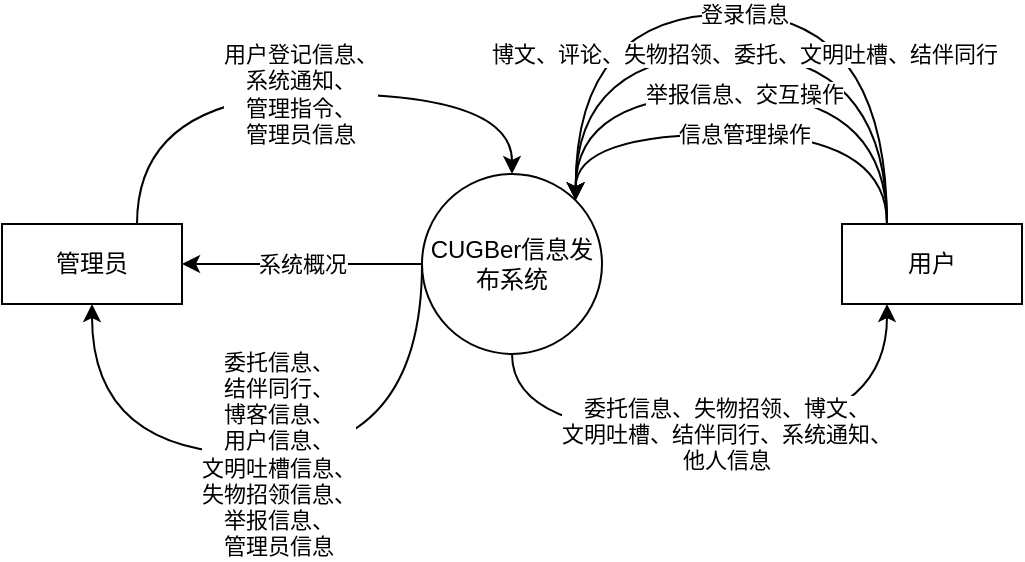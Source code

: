 <mxfile version="13.7.3" type="device"><diagram id="AYl8b-_wIA58xcmiy0Dp" name="第 1 页"><mxGraphModel dx="515" dy="615" grid="1" gridSize="10" guides="1" tooltips="1" connect="1" arrows="1" fold="1" page="1" pageScale="1" pageWidth="827" pageHeight="1169" math="0" shadow="0"><root><mxCell id="0"/><mxCell id="1" parent="0"/><mxCell id="agjtQ_p_n2rKyqkBIoSb-18" value="委托信息、&lt;br&gt;结伴同行、&lt;br&gt;博客信息、&lt;br&gt;用户信息、&lt;br&gt;文明吐槽信息、&lt;br&gt;失物招领信息、&lt;br&gt;举报信息、&lt;br&gt;管理员信息" style="edgeStyle=orthogonalEdgeStyle;curved=1;rounded=0;orthogonalLoop=1;jettySize=auto;html=1;exitX=0;exitY=0.5;exitDx=0;exitDy=0;entryX=0.5;entryY=1;entryDx=0;entryDy=0;" parent="1" source="agjtQ_p_n2rKyqkBIoSb-1" target="agjtQ_p_n2rKyqkBIoSb-3" edge="1"><mxGeometry relative="1" as="geometry"><Array as="points"><mxPoint x="330" y="340"/><mxPoint x="165" y="340"/></Array></mxGeometry></mxCell><mxCell id="agjtQ_p_n2rKyqkBIoSb-38" value="委托信息、失物招领、博文、&lt;br&gt;文明吐槽、结伴同行、系统通知、&lt;br&gt;他人信息" style="edgeStyle=orthogonalEdgeStyle;curved=1;rounded=0;orthogonalLoop=1;jettySize=auto;html=1;exitX=0.5;exitY=1;exitDx=0;exitDy=0;entryX=0.25;entryY=1;entryDx=0;entryDy=0;" parent="1" source="agjtQ_p_n2rKyqkBIoSb-1" target="agjtQ_p_n2rKyqkBIoSb-4" edge="1"><mxGeometry relative="1" as="geometry"><Array as="points"><mxPoint x="375" y="330"/><mxPoint x="563" y="330"/></Array></mxGeometry></mxCell><mxCell id="agjtQ_p_n2rKyqkBIoSb-40" value="系统概况" style="edgeStyle=orthogonalEdgeStyle;curved=1;rounded=0;orthogonalLoop=1;jettySize=auto;html=1;exitX=0;exitY=0.5;exitDx=0;exitDy=0;entryX=1;entryY=0.5;entryDx=0;entryDy=0;" parent="1" source="agjtQ_p_n2rKyqkBIoSb-1" target="agjtQ_p_n2rKyqkBIoSb-3" edge="1"><mxGeometry relative="1" as="geometry"/></mxCell><mxCell id="agjtQ_p_n2rKyqkBIoSb-1" value="CUGBer信息发布系统" style="ellipse;whiteSpace=wrap;html=1;" parent="1" vertex="1"><mxGeometry x="330" y="200" width="90" height="90" as="geometry"/></mxCell><mxCell id="agjtQ_p_n2rKyqkBIoSb-10" value="用户登记信息、&lt;br&gt;系统通知、&lt;br&gt;管理指令、&lt;br&gt;管理员信息" style="edgeStyle=orthogonalEdgeStyle;curved=1;rounded=0;orthogonalLoop=1;jettySize=auto;html=1;exitX=0.75;exitY=0;exitDx=0;exitDy=0;entryX=0.5;entryY=0;entryDx=0;entryDy=0;" parent="1" source="agjtQ_p_n2rKyqkBIoSb-3" target="agjtQ_p_n2rKyqkBIoSb-1" edge="1"><mxGeometry relative="1" as="geometry"><Array as="points"><mxPoint x="188" y="160"/><mxPoint x="375" y="160"/></Array></mxGeometry></mxCell><mxCell id="agjtQ_p_n2rKyqkBIoSb-3" value="管理员" style="rounded=0;whiteSpace=wrap;html=1;" parent="1" vertex="1"><mxGeometry x="120" y="225" width="90" height="40" as="geometry"/></mxCell><mxCell id="agjtQ_p_n2rKyqkBIoSb-30" value="登录信息" style="edgeStyle=orthogonalEdgeStyle;curved=1;rounded=0;orthogonalLoop=1;jettySize=auto;html=1;exitX=0.25;exitY=0;exitDx=0;exitDy=0;entryX=1;entryY=0;entryDx=0;entryDy=0;" parent="1" source="agjtQ_p_n2rKyqkBIoSb-4" target="agjtQ_p_n2rKyqkBIoSb-1" edge="1"><mxGeometry relative="1" as="geometry"><Array as="points"><mxPoint x="563" y="120"/><mxPoint x="407" y="120"/></Array></mxGeometry></mxCell><mxCell id="agjtQ_p_n2rKyqkBIoSb-31" value="博文、评论、失物招领、委托、文明吐槽、结伴同行" style="edgeStyle=orthogonalEdgeStyle;curved=1;rounded=0;orthogonalLoop=1;jettySize=auto;html=1;exitX=0.25;exitY=0;exitDx=0;exitDy=0;entryX=1;entryY=0;entryDx=0;entryDy=0;" parent="1" source="agjtQ_p_n2rKyqkBIoSb-4" target="agjtQ_p_n2rKyqkBIoSb-1" edge="1"><mxGeometry relative="1" as="geometry"><Array as="points"><mxPoint x="563" y="140"/><mxPoint x="407" y="140"/></Array></mxGeometry></mxCell><mxCell id="agjtQ_p_n2rKyqkBIoSb-32" value="举报信息、交互操作" style="edgeStyle=orthogonalEdgeStyle;curved=1;rounded=0;orthogonalLoop=1;jettySize=auto;html=1;exitX=0.25;exitY=0;exitDx=0;exitDy=0;entryX=1;entryY=0;entryDx=0;entryDy=0;" parent="1" source="agjtQ_p_n2rKyqkBIoSb-4" target="agjtQ_p_n2rKyqkBIoSb-1" edge="1"><mxGeometry relative="1" as="geometry"><Array as="points"><mxPoint x="563" y="160"/><mxPoint x="407" y="160"/></Array></mxGeometry></mxCell><mxCell id="agjtQ_p_n2rKyqkBIoSb-33" value="信息管理操作" style="edgeStyle=orthogonalEdgeStyle;curved=1;rounded=0;orthogonalLoop=1;jettySize=auto;html=1;exitX=0.25;exitY=0;exitDx=0;exitDy=0;entryX=1;entryY=0;entryDx=0;entryDy=0;" parent="1" source="agjtQ_p_n2rKyqkBIoSb-4" target="agjtQ_p_n2rKyqkBIoSb-1" edge="1"><mxGeometry relative="1" as="geometry"><Array as="points"><mxPoint x="563" y="180"/><mxPoint x="407" y="180"/></Array></mxGeometry></mxCell><mxCell id="agjtQ_p_n2rKyqkBIoSb-4" value="用户" style="rounded=0;whiteSpace=wrap;html=1;" parent="1" vertex="1"><mxGeometry x="540" y="225" width="90" height="40" as="geometry"/></mxCell></root></mxGraphModel></diagram></mxfile>